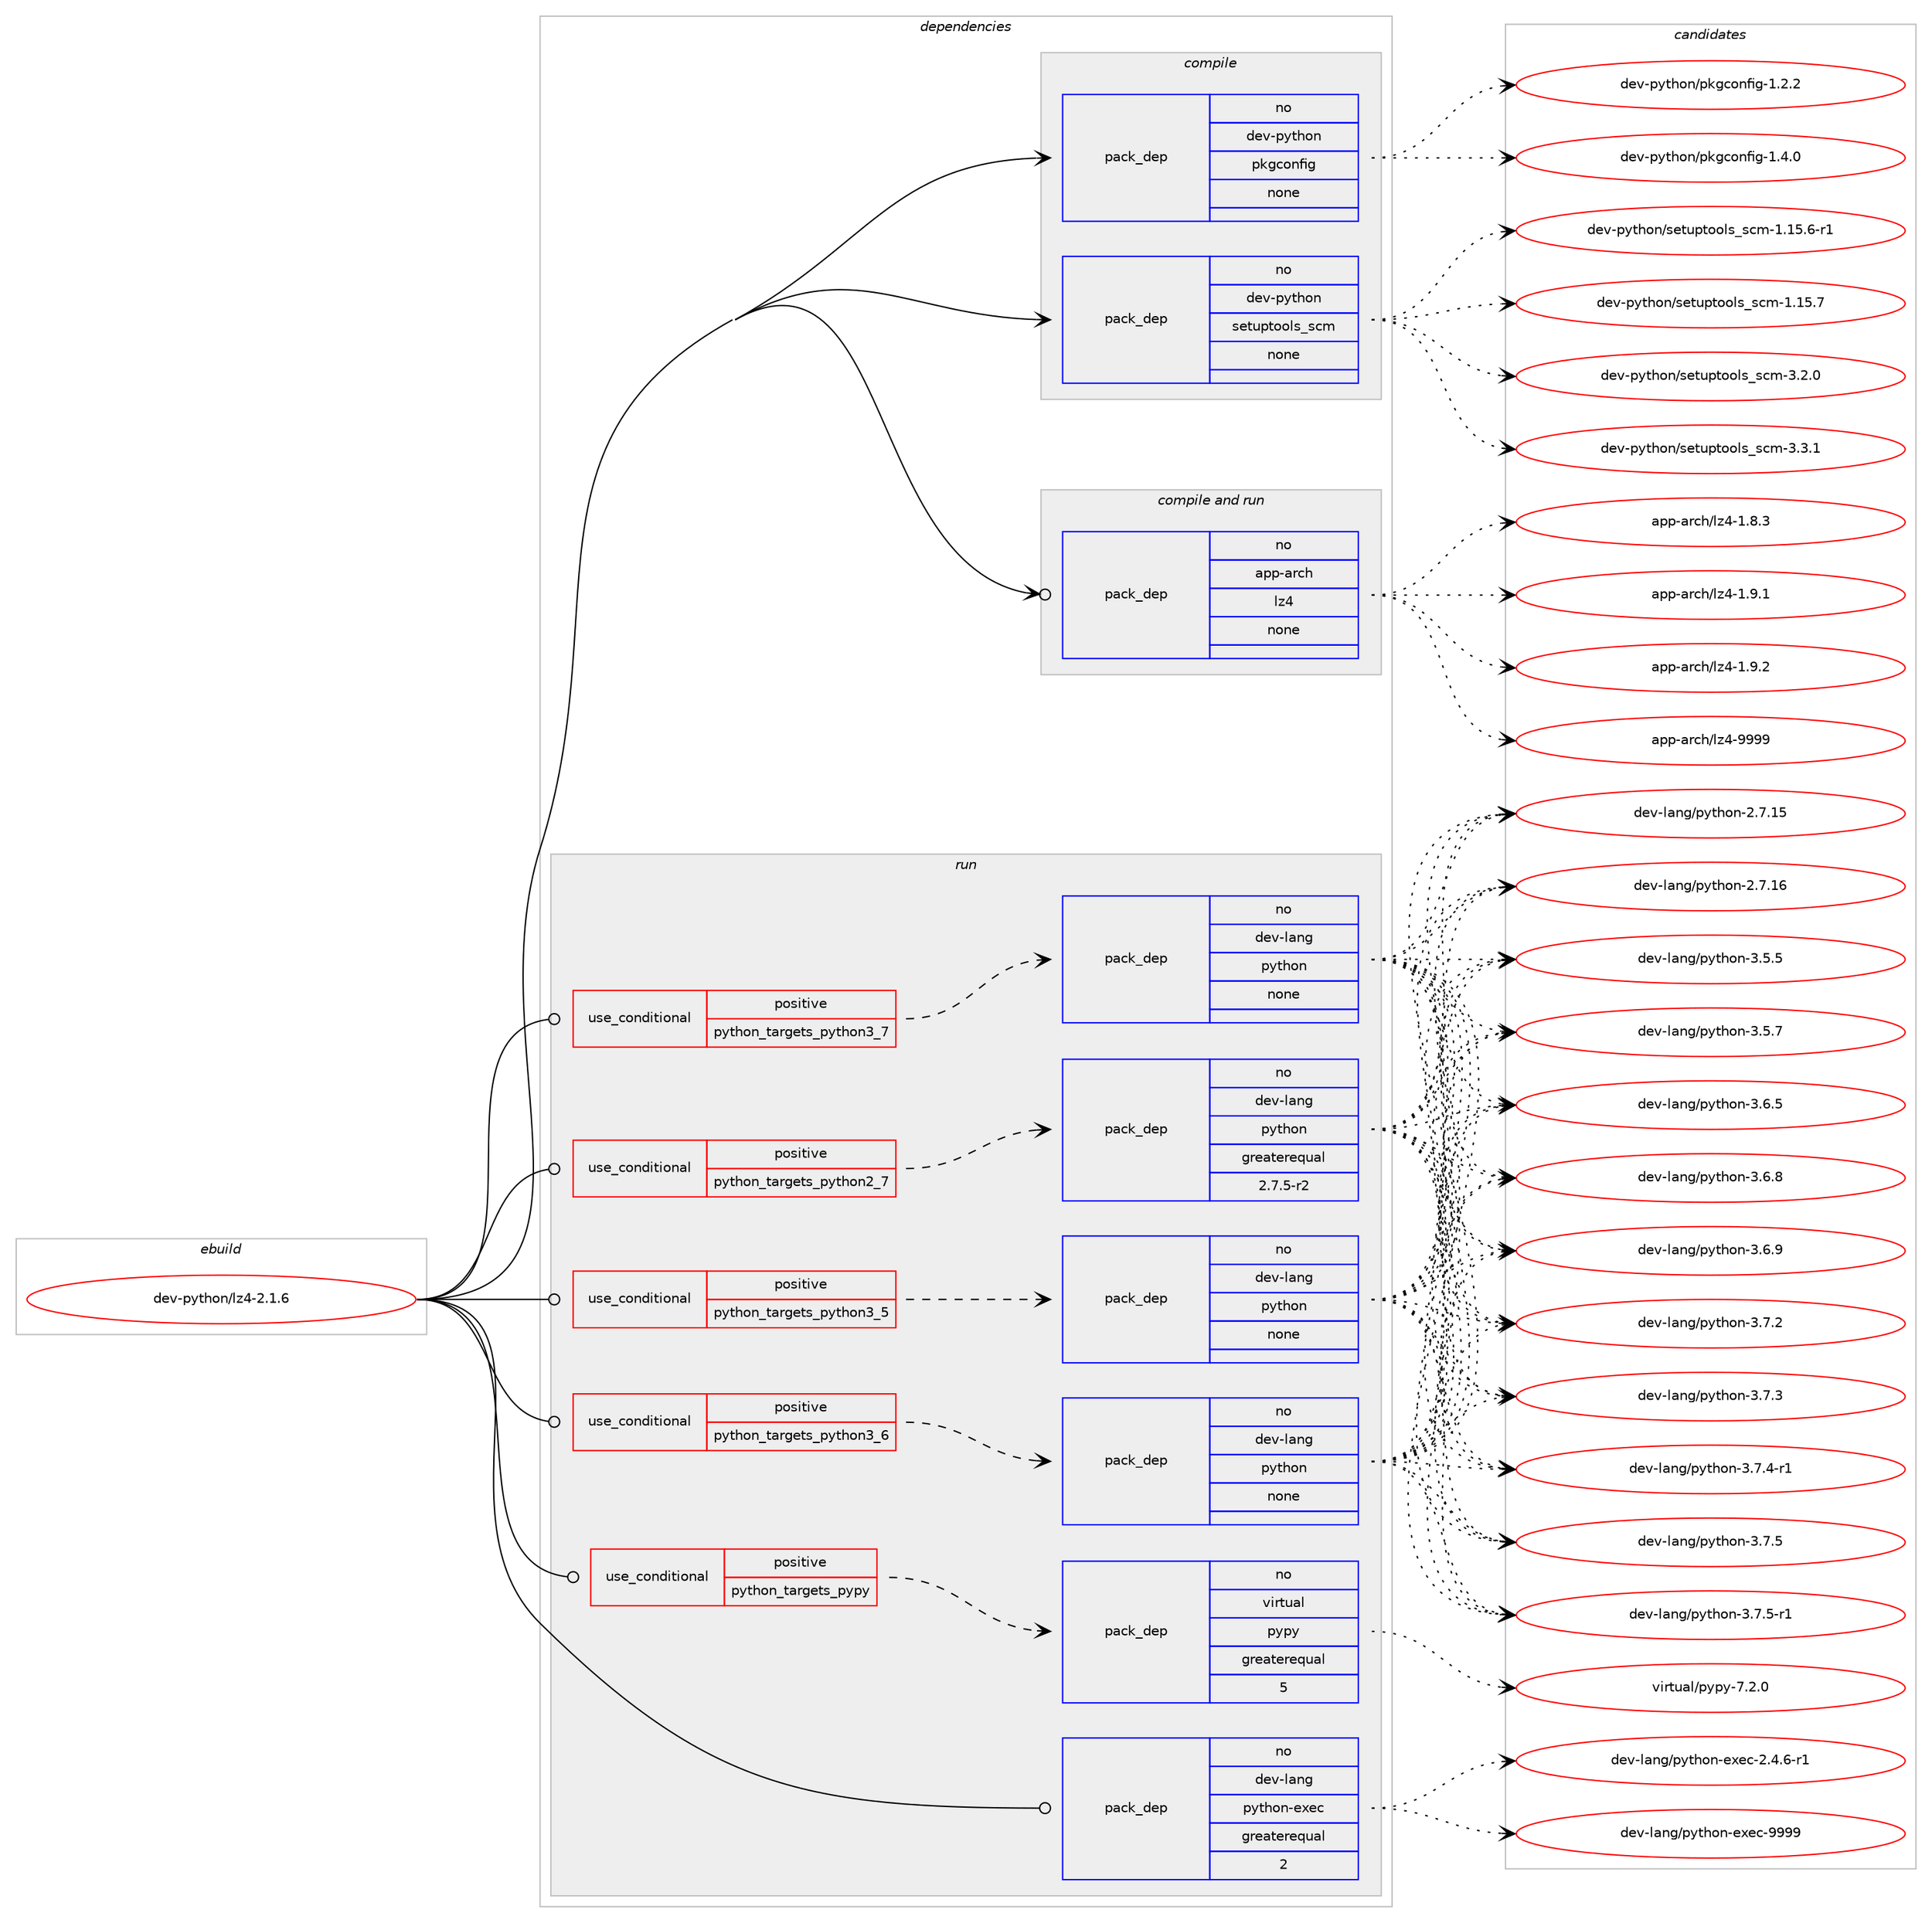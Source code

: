 digraph prolog {

# *************
# Graph options
# *************

newrank=true;
concentrate=true;
compound=true;
graph [rankdir=LR,fontname=Helvetica,fontsize=10,ranksep=1.5];#, ranksep=2.5, nodesep=0.2];
edge  [arrowhead=vee];
node  [fontname=Helvetica,fontsize=10];

# **********
# The ebuild
# **********

subgraph cluster_leftcol {
color=gray;
rank=same;
label=<<i>ebuild</i>>;
id [label="dev-python/lz4-2.1.6", color=red, width=4, href="../dev-python/lz4-2.1.6.svg"];
}

# ****************
# The dependencies
# ****************

subgraph cluster_midcol {
color=gray;
label=<<i>dependencies</i>>;
subgraph cluster_compile {
fillcolor="#eeeeee";
style=filled;
label=<<i>compile</i>>;
subgraph pack459620 {
dependency613625 [label=<<TABLE BORDER="0" CELLBORDER="1" CELLSPACING="0" CELLPADDING="4" WIDTH="220"><TR><TD ROWSPAN="6" CELLPADDING="30">pack_dep</TD></TR><TR><TD WIDTH="110">no</TD></TR><TR><TD>dev-python</TD></TR><TR><TD>pkgconfig</TD></TR><TR><TD>none</TD></TR><TR><TD></TD></TR></TABLE>>, shape=none, color=blue];
}
id:e -> dependency613625:w [weight=20,style="solid",arrowhead="vee"];
subgraph pack459621 {
dependency613626 [label=<<TABLE BORDER="0" CELLBORDER="1" CELLSPACING="0" CELLPADDING="4" WIDTH="220"><TR><TD ROWSPAN="6" CELLPADDING="30">pack_dep</TD></TR><TR><TD WIDTH="110">no</TD></TR><TR><TD>dev-python</TD></TR><TR><TD>setuptools_scm</TD></TR><TR><TD>none</TD></TR><TR><TD></TD></TR></TABLE>>, shape=none, color=blue];
}
id:e -> dependency613626:w [weight=20,style="solid",arrowhead="vee"];
}
subgraph cluster_compileandrun {
fillcolor="#eeeeee";
style=filled;
label=<<i>compile and run</i>>;
subgraph pack459622 {
dependency613627 [label=<<TABLE BORDER="0" CELLBORDER="1" CELLSPACING="0" CELLPADDING="4" WIDTH="220"><TR><TD ROWSPAN="6" CELLPADDING="30">pack_dep</TD></TR><TR><TD WIDTH="110">no</TD></TR><TR><TD>app-arch</TD></TR><TR><TD>lz4</TD></TR><TR><TD>none</TD></TR><TR><TD></TD></TR></TABLE>>, shape=none, color=blue];
}
id:e -> dependency613627:w [weight=20,style="solid",arrowhead="odotvee"];
}
subgraph cluster_run {
fillcolor="#eeeeee";
style=filled;
label=<<i>run</i>>;
subgraph cond142201 {
dependency613628 [label=<<TABLE BORDER="0" CELLBORDER="1" CELLSPACING="0" CELLPADDING="4"><TR><TD ROWSPAN="3" CELLPADDING="10">use_conditional</TD></TR><TR><TD>positive</TD></TR><TR><TD>python_targets_pypy</TD></TR></TABLE>>, shape=none, color=red];
subgraph pack459623 {
dependency613629 [label=<<TABLE BORDER="0" CELLBORDER="1" CELLSPACING="0" CELLPADDING="4" WIDTH="220"><TR><TD ROWSPAN="6" CELLPADDING="30">pack_dep</TD></TR><TR><TD WIDTH="110">no</TD></TR><TR><TD>virtual</TD></TR><TR><TD>pypy</TD></TR><TR><TD>greaterequal</TD></TR><TR><TD>5</TD></TR></TABLE>>, shape=none, color=blue];
}
dependency613628:e -> dependency613629:w [weight=20,style="dashed",arrowhead="vee"];
}
id:e -> dependency613628:w [weight=20,style="solid",arrowhead="odot"];
subgraph cond142202 {
dependency613630 [label=<<TABLE BORDER="0" CELLBORDER="1" CELLSPACING="0" CELLPADDING="4"><TR><TD ROWSPAN="3" CELLPADDING="10">use_conditional</TD></TR><TR><TD>positive</TD></TR><TR><TD>python_targets_python2_7</TD></TR></TABLE>>, shape=none, color=red];
subgraph pack459624 {
dependency613631 [label=<<TABLE BORDER="0" CELLBORDER="1" CELLSPACING="0" CELLPADDING="4" WIDTH="220"><TR><TD ROWSPAN="6" CELLPADDING="30">pack_dep</TD></TR><TR><TD WIDTH="110">no</TD></TR><TR><TD>dev-lang</TD></TR><TR><TD>python</TD></TR><TR><TD>greaterequal</TD></TR><TR><TD>2.7.5-r2</TD></TR></TABLE>>, shape=none, color=blue];
}
dependency613630:e -> dependency613631:w [weight=20,style="dashed",arrowhead="vee"];
}
id:e -> dependency613630:w [weight=20,style="solid",arrowhead="odot"];
subgraph cond142203 {
dependency613632 [label=<<TABLE BORDER="0" CELLBORDER="1" CELLSPACING="0" CELLPADDING="4"><TR><TD ROWSPAN="3" CELLPADDING="10">use_conditional</TD></TR><TR><TD>positive</TD></TR><TR><TD>python_targets_python3_5</TD></TR></TABLE>>, shape=none, color=red];
subgraph pack459625 {
dependency613633 [label=<<TABLE BORDER="0" CELLBORDER="1" CELLSPACING="0" CELLPADDING="4" WIDTH="220"><TR><TD ROWSPAN="6" CELLPADDING="30">pack_dep</TD></TR><TR><TD WIDTH="110">no</TD></TR><TR><TD>dev-lang</TD></TR><TR><TD>python</TD></TR><TR><TD>none</TD></TR><TR><TD></TD></TR></TABLE>>, shape=none, color=blue];
}
dependency613632:e -> dependency613633:w [weight=20,style="dashed",arrowhead="vee"];
}
id:e -> dependency613632:w [weight=20,style="solid",arrowhead="odot"];
subgraph cond142204 {
dependency613634 [label=<<TABLE BORDER="0" CELLBORDER="1" CELLSPACING="0" CELLPADDING="4"><TR><TD ROWSPAN="3" CELLPADDING="10">use_conditional</TD></TR><TR><TD>positive</TD></TR><TR><TD>python_targets_python3_6</TD></TR></TABLE>>, shape=none, color=red];
subgraph pack459626 {
dependency613635 [label=<<TABLE BORDER="0" CELLBORDER="1" CELLSPACING="0" CELLPADDING="4" WIDTH="220"><TR><TD ROWSPAN="6" CELLPADDING="30">pack_dep</TD></TR><TR><TD WIDTH="110">no</TD></TR><TR><TD>dev-lang</TD></TR><TR><TD>python</TD></TR><TR><TD>none</TD></TR><TR><TD></TD></TR></TABLE>>, shape=none, color=blue];
}
dependency613634:e -> dependency613635:w [weight=20,style="dashed",arrowhead="vee"];
}
id:e -> dependency613634:w [weight=20,style="solid",arrowhead="odot"];
subgraph cond142205 {
dependency613636 [label=<<TABLE BORDER="0" CELLBORDER="1" CELLSPACING="0" CELLPADDING="4"><TR><TD ROWSPAN="3" CELLPADDING="10">use_conditional</TD></TR><TR><TD>positive</TD></TR><TR><TD>python_targets_python3_7</TD></TR></TABLE>>, shape=none, color=red];
subgraph pack459627 {
dependency613637 [label=<<TABLE BORDER="0" CELLBORDER="1" CELLSPACING="0" CELLPADDING="4" WIDTH="220"><TR><TD ROWSPAN="6" CELLPADDING="30">pack_dep</TD></TR><TR><TD WIDTH="110">no</TD></TR><TR><TD>dev-lang</TD></TR><TR><TD>python</TD></TR><TR><TD>none</TD></TR><TR><TD></TD></TR></TABLE>>, shape=none, color=blue];
}
dependency613636:e -> dependency613637:w [weight=20,style="dashed",arrowhead="vee"];
}
id:e -> dependency613636:w [weight=20,style="solid",arrowhead="odot"];
subgraph pack459628 {
dependency613638 [label=<<TABLE BORDER="0" CELLBORDER="1" CELLSPACING="0" CELLPADDING="4" WIDTH="220"><TR><TD ROWSPAN="6" CELLPADDING="30">pack_dep</TD></TR><TR><TD WIDTH="110">no</TD></TR><TR><TD>dev-lang</TD></TR><TR><TD>python-exec</TD></TR><TR><TD>greaterequal</TD></TR><TR><TD>2</TD></TR></TABLE>>, shape=none, color=blue];
}
id:e -> dependency613638:w [weight=20,style="solid",arrowhead="odot"];
}
}

# **************
# The candidates
# **************

subgraph cluster_choices {
rank=same;
color=gray;
label=<<i>candidates</i>>;

subgraph choice459620 {
color=black;
nodesep=1;
choice100101118451121211161041111104711210710399111110102105103454946504650 [label="dev-python/pkgconfig-1.2.2", color=red, width=4,href="../dev-python/pkgconfig-1.2.2.svg"];
choice100101118451121211161041111104711210710399111110102105103454946524648 [label="dev-python/pkgconfig-1.4.0", color=red, width=4,href="../dev-python/pkgconfig-1.4.0.svg"];
dependency613625:e -> choice100101118451121211161041111104711210710399111110102105103454946504650:w [style=dotted,weight="100"];
dependency613625:e -> choice100101118451121211161041111104711210710399111110102105103454946524648:w [style=dotted,weight="100"];
}
subgraph choice459621 {
color=black;
nodesep=1;
choice10010111845112121116104111110471151011161171121161111111081159511599109454946495346544511449 [label="dev-python/setuptools_scm-1.15.6-r1", color=red, width=4,href="../dev-python/setuptools_scm-1.15.6-r1.svg"];
choice1001011184511212111610411111047115101116117112116111111108115951159910945494649534655 [label="dev-python/setuptools_scm-1.15.7", color=red, width=4,href="../dev-python/setuptools_scm-1.15.7.svg"];
choice10010111845112121116104111110471151011161171121161111111081159511599109455146504648 [label="dev-python/setuptools_scm-3.2.0", color=red, width=4,href="../dev-python/setuptools_scm-3.2.0.svg"];
choice10010111845112121116104111110471151011161171121161111111081159511599109455146514649 [label="dev-python/setuptools_scm-3.3.1", color=red, width=4,href="../dev-python/setuptools_scm-3.3.1.svg"];
dependency613626:e -> choice10010111845112121116104111110471151011161171121161111111081159511599109454946495346544511449:w [style=dotted,weight="100"];
dependency613626:e -> choice1001011184511212111610411111047115101116117112116111111108115951159910945494649534655:w [style=dotted,weight="100"];
dependency613626:e -> choice10010111845112121116104111110471151011161171121161111111081159511599109455146504648:w [style=dotted,weight="100"];
dependency613626:e -> choice10010111845112121116104111110471151011161171121161111111081159511599109455146514649:w [style=dotted,weight="100"];
}
subgraph choice459622 {
color=black;
nodesep=1;
choice971121124597114991044710812252454946564651 [label="app-arch/lz4-1.8.3", color=red, width=4,href="../app-arch/lz4-1.8.3.svg"];
choice971121124597114991044710812252454946574649 [label="app-arch/lz4-1.9.1", color=red, width=4,href="../app-arch/lz4-1.9.1.svg"];
choice971121124597114991044710812252454946574650 [label="app-arch/lz4-1.9.2", color=red, width=4,href="../app-arch/lz4-1.9.2.svg"];
choice9711211245971149910447108122524557575757 [label="app-arch/lz4-9999", color=red, width=4,href="../app-arch/lz4-9999.svg"];
dependency613627:e -> choice971121124597114991044710812252454946564651:w [style=dotted,weight="100"];
dependency613627:e -> choice971121124597114991044710812252454946574649:w [style=dotted,weight="100"];
dependency613627:e -> choice971121124597114991044710812252454946574650:w [style=dotted,weight="100"];
dependency613627:e -> choice9711211245971149910447108122524557575757:w [style=dotted,weight="100"];
}
subgraph choice459623 {
color=black;
nodesep=1;
choice1181051141161179710847112121112121455546504648 [label="virtual/pypy-7.2.0", color=red, width=4,href="../virtual/pypy-7.2.0.svg"];
dependency613629:e -> choice1181051141161179710847112121112121455546504648:w [style=dotted,weight="100"];
}
subgraph choice459624 {
color=black;
nodesep=1;
choice10010111845108971101034711212111610411111045504655464953 [label="dev-lang/python-2.7.15", color=red, width=4,href="../dev-lang/python-2.7.15.svg"];
choice10010111845108971101034711212111610411111045504655464954 [label="dev-lang/python-2.7.16", color=red, width=4,href="../dev-lang/python-2.7.16.svg"];
choice100101118451089711010347112121116104111110455146534653 [label="dev-lang/python-3.5.5", color=red, width=4,href="../dev-lang/python-3.5.5.svg"];
choice100101118451089711010347112121116104111110455146534655 [label="dev-lang/python-3.5.7", color=red, width=4,href="../dev-lang/python-3.5.7.svg"];
choice100101118451089711010347112121116104111110455146544653 [label="dev-lang/python-3.6.5", color=red, width=4,href="../dev-lang/python-3.6.5.svg"];
choice100101118451089711010347112121116104111110455146544656 [label="dev-lang/python-3.6.8", color=red, width=4,href="../dev-lang/python-3.6.8.svg"];
choice100101118451089711010347112121116104111110455146544657 [label="dev-lang/python-3.6.9", color=red, width=4,href="../dev-lang/python-3.6.9.svg"];
choice100101118451089711010347112121116104111110455146554650 [label="dev-lang/python-3.7.2", color=red, width=4,href="../dev-lang/python-3.7.2.svg"];
choice100101118451089711010347112121116104111110455146554651 [label="dev-lang/python-3.7.3", color=red, width=4,href="../dev-lang/python-3.7.3.svg"];
choice1001011184510897110103471121211161041111104551465546524511449 [label="dev-lang/python-3.7.4-r1", color=red, width=4,href="../dev-lang/python-3.7.4-r1.svg"];
choice100101118451089711010347112121116104111110455146554653 [label="dev-lang/python-3.7.5", color=red, width=4,href="../dev-lang/python-3.7.5.svg"];
choice1001011184510897110103471121211161041111104551465546534511449 [label="dev-lang/python-3.7.5-r1", color=red, width=4,href="../dev-lang/python-3.7.5-r1.svg"];
dependency613631:e -> choice10010111845108971101034711212111610411111045504655464953:w [style=dotted,weight="100"];
dependency613631:e -> choice10010111845108971101034711212111610411111045504655464954:w [style=dotted,weight="100"];
dependency613631:e -> choice100101118451089711010347112121116104111110455146534653:w [style=dotted,weight="100"];
dependency613631:e -> choice100101118451089711010347112121116104111110455146534655:w [style=dotted,weight="100"];
dependency613631:e -> choice100101118451089711010347112121116104111110455146544653:w [style=dotted,weight="100"];
dependency613631:e -> choice100101118451089711010347112121116104111110455146544656:w [style=dotted,weight="100"];
dependency613631:e -> choice100101118451089711010347112121116104111110455146544657:w [style=dotted,weight="100"];
dependency613631:e -> choice100101118451089711010347112121116104111110455146554650:w [style=dotted,weight="100"];
dependency613631:e -> choice100101118451089711010347112121116104111110455146554651:w [style=dotted,weight="100"];
dependency613631:e -> choice1001011184510897110103471121211161041111104551465546524511449:w [style=dotted,weight="100"];
dependency613631:e -> choice100101118451089711010347112121116104111110455146554653:w [style=dotted,weight="100"];
dependency613631:e -> choice1001011184510897110103471121211161041111104551465546534511449:w [style=dotted,weight="100"];
}
subgraph choice459625 {
color=black;
nodesep=1;
choice10010111845108971101034711212111610411111045504655464953 [label="dev-lang/python-2.7.15", color=red, width=4,href="../dev-lang/python-2.7.15.svg"];
choice10010111845108971101034711212111610411111045504655464954 [label="dev-lang/python-2.7.16", color=red, width=4,href="../dev-lang/python-2.7.16.svg"];
choice100101118451089711010347112121116104111110455146534653 [label="dev-lang/python-3.5.5", color=red, width=4,href="../dev-lang/python-3.5.5.svg"];
choice100101118451089711010347112121116104111110455146534655 [label="dev-lang/python-3.5.7", color=red, width=4,href="../dev-lang/python-3.5.7.svg"];
choice100101118451089711010347112121116104111110455146544653 [label="dev-lang/python-3.6.5", color=red, width=4,href="../dev-lang/python-3.6.5.svg"];
choice100101118451089711010347112121116104111110455146544656 [label="dev-lang/python-3.6.8", color=red, width=4,href="../dev-lang/python-3.6.8.svg"];
choice100101118451089711010347112121116104111110455146544657 [label="dev-lang/python-3.6.9", color=red, width=4,href="../dev-lang/python-3.6.9.svg"];
choice100101118451089711010347112121116104111110455146554650 [label="dev-lang/python-3.7.2", color=red, width=4,href="../dev-lang/python-3.7.2.svg"];
choice100101118451089711010347112121116104111110455146554651 [label="dev-lang/python-3.7.3", color=red, width=4,href="../dev-lang/python-3.7.3.svg"];
choice1001011184510897110103471121211161041111104551465546524511449 [label="dev-lang/python-3.7.4-r1", color=red, width=4,href="../dev-lang/python-3.7.4-r1.svg"];
choice100101118451089711010347112121116104111110455146554653 [label="dev-lang/python-3.7.5", color=red, width=4,href="../dev-lang/python-3.7.5.svg"];
choice1001011184510897110103471121211161041111104551465546534511449 [label="dev-lang/python-3.7.5-r1", color=red, width=4,href="../dev-lang/python-3.7.5-r1.svg"];
dependency613633:e -> choice10010111845108971101034711212111610411111045504655464953:w [style=dotted,weight="100"];
dependency613633:e -> choice10010111845108971101034711212111610411111045504655464954:w [style=dotted,weight="100"];
dependency613633:e -> choice100101118451089711010347112121116104111110455146534653:w [style=dotted,weight="100"];
dependency613633:e -> choice100101118451089711010347112121116104111110455146534655:w [style=dotted,weight="100"];
dependency613633:e -> choice100101118451089711010347112121116104111110455146544653:w [style=dotted,weight="100"];
dependency613633:e -> choice100101118451089711010347112121116104111110455146544656:w [style=dotted,weight="100"];
dependency613633:e -> choice100101118451089711010347112121116104111110455146544657:w [style=dotted,weight="100"];
dependency613633:e -> choice100101118451089711010347112121116104111110455146554650:w [style=dotted,weight="100"];
dependency613633:e -> choice100101118451089711010347112121116104111110455146554651:w [style=dotted,weight="100"];
dependency613633:e -> choice1001011184510897110103471121211161041111104551465546524511449:w [style=dotted,weight="100"];
dependency613633:e -> choice100101118451089711010347112121116104111110455146554653:w [style=dotted,weight="100"];
dependency613633:e -> choice1001011184510897110103471121211161041111104551465546534511449:w [style=dotted,weight="100"];
}
subgraph choice459626 {
color=black;
nodesep=1;
choice10010111845108971101034711212111610411111045504655464953 [label="dev-lang/python-2.7.15", color=red, width=4,href="../dev-lang/python-2.7.15.svg"];
choice10010111845108971101034711212111610411111045504655464954 [label="dev-lang/python-2.7.16", color=red, width=4,href="../dev-lang/python-2.7.16.svg"];
choice100101118451089711010347112121116104111110455146534653 [label="dev-lang/python-3.5.5", color=red, width=4,href="../dev-lang/python-3.5.5.svg"];
choice100101118451089711010347112121116104111110455146534655 [label="dev-lang/python-3.5.7", color=red, width=4,href="../dev-lang/python-3.5.7.svg"];
choice100101118451089711010347112121116104111110455146544653 [label="dev-lang/python-3.6.5", color=red, width=4,href="../dev-lang/python-3.6.5.svg"];
choice100101118451089711010347112121116104111110455146544656 [label="dev-lang/python-3.6.8", color=red, width=4,href="../dev-lang/python-3.6.8.svg"];
choice100101118451089711010347112121116104111110455146544657 [label="dev-lang/python-3.6.9", color=red, width=4,href="../dev-lang/python-3.6.9.svg"];
choice100101118451089711010347112121116104111110455146554650 [label="dev-lang/python-3.7.2", color=red, width=4,href="../dev-lang/python-3.7.2.svg"];
choice100101118451089711010347112121116104111110455146554651 [label="dev-lang/python-3.7.3", color=red, width=4,href="../dev-lang/python-3.7.3.svg"];
choice1001011184510897110103471121211161041111104551465546524511449 [label="dev-lang/python-3.7.4-r1", color=red, width=4,href="../dev-lang/python-3.7.4-r1.svg"];
choice100101118451089711010347112121116104111110455146554653 [label="dev-lang/python-3.7.5", color=red, width=4,href="../dev-lang/python-3.7.5.svg"];
choice1001011184510897110103471121211161041111104551465546534511449 [label="dev-lang/python-3.7.5-r1", color=red, width=4,href="../dev-lang/python-3.7.5-r1.svg"];
dependency613635:e -> choice10010111845108971101034711212111610411111045504655464953:w [style=dotted,weight="100"];
dependency613635:e -> choice10010111845108971101034711212111610411111045504655464954:w [style=dotted,weight="100"];
dependency613635:e -> choice100101118451089711010347112121116104111110455146534653:w [style=dotted,weight="100"];
dependency613635:e -> choice100101118451089711010347112121116104111110455146534655:w [style=dotted,weight="100"];
dependency613635:e -> choice100101118451089711010347112121116104111110455146544653:w [style=dotted,weight="100"];
dependency613635:e -> choice100101118451089711010347112121116104111110455146544656:w [style=dotted,weight="100"];
dependency613635:e -> choice100101118451089711010347112121116104111110455146544657:w [style=dotted,weight="100"];
dependency613635:e -> choice100101118451089711010347112121116104111110455146554650:w [style=dotted,weight="100"];
dependency613635:e -> choice100101118451089711010347112121116104111110455146554651:w [style=dotted,weight="100"];
dependency613635:e -> choice1001011184510897110103471121211161041111104551465546524511449:w [style=dotted,weight="100"];
dependency613635:e -> choice100101118451089711010347112121116104111110455146554653:w [style=dotted,weight="100"];
dependency613635:e -> choice1001011184510897110103471121211161041111104551465546534511449:w [style=dotted,weight="100"];
}
subgraph choice459627 {
color=black;
nodesep=1;
choice10010111845108971101034711212111610411111045504655464953 [label="dev-lang/python-2.7.15", color=red, width=4,href="../dev-lang/python-2.7.15.svg"];
choice10010111845108971101034711212111610411111045504655464954 [label="dev-lang/python-2.7.16", color=red, width=4,href="../dev-lang/python-2.7.16.svg"];
choice100101118451089711010347112121116104111110455146534653 [label="dev-lang/python-3.5.5", color=red, width=4,href="../dev-lang/python-3.5.5.svg"];
choice100101118451089711010347112121116104111110455146534655 [label="dev-lang/python-3.5.7", color=red, width=4,href="../dev-lang/python-3.5.7.svg"];
choice100101118451089711010347112121116104111110455146544653 [label="dev-lang/python-3.6.5", color=red, width=4,href="../dev-lang/python-3.6.5.svg"];
choice100101118451089711010347112121116104111110455146544656 [label="dev-lang/python-3.6.8", color=red, width=4,href="../dev-lang/python-3.6.8.svg"];
choice100101118451089711010347112121116104111110455146544657 [label="dev-lang/python-3.6.9", color=red, width=4,href="../dev-lang/python-3.6.9.svg"];
choice100101118451089711010347112121116104111110455146554650 [label="dev-lang/python-3.7.2", color=red, width=4,href="../dev-lang/python-3.7.2.svg"];
choice100101118451089711010347112121116104111110455146554651 [label="dev-lang/python-3.7.3", color=red, width=4,href="../dev-lang/python-3.7.3.svg"];
choice1001011184510897110103471121211161041111104551465546524511449 [label="dev-lang/python-3.7.4-r1", color=red, width=4,href="../dev-lang/python-3.7.4-r1.svg"];
choice100101118451089711010347112121116104111110455146554653 [label="dev-lang/python-3.7.5", color=red, width=4,href="../dev-lang/python-3.7.5.svg"];
choice1001011184510897110103471121211161041111104551465546534511449 [label="dev-lang/python-3.7.5-r1", color=red, width=4,href="../dev-lang/python-3.7.5-r1.svg"];
dependency613637:e -> choice10010111845108971101034711212111610411111045504655464953:w [style=dotted,weight="100"];
dependency613637:e -> choice10010111845108971101034711212111610411111045504655464954:w [style=dotted,weight="100"];
dependency613637:e -> choice100101118451089711010347112121116104111110455146534653:w [style=dotted,weight="100"];
dependency613637:e -> choice100101118451089711010347112121116104111110455146534655:w [style=dotted,weight="100"];
dependency613637:e -> choice100101118451089711010347112121116104111110455146544653:w [style=dotted,weight="100"];
dependency613637:e -> choice100101118451089711010347112121116104111110455146544656:w [style=dotted,weight="100"];
dependency613637:e -> choice100101118451089711010347112121116104111110455146544657:w [style=dotted,weight="100"];
dependency613637:e -> choice100101118451089711010347112121116104111110455146554650:w [style=dotted,weight="100"];
dependency613637:e -> choice100101118451089711010347112121116104111110455146554651:w [style=dotted,weight="100"];
dependency613637:e -> choice1001011184510897110103471121211161041111104551465546524511449:w [style=dotted,weight="100"];
dependency613637:e -> choice100101118451089711010347112121116104111110455146554653:w [style=dotted,weight="100"];
dependency613637:e -> choice1001011184510897110103471121211161041111104551465546534511449:w [style=dotted,weight="100"];
}
subgraph choice459628 {
color=black;
nodesep=1;
choice10010111845108971101034711212111610411111045101120101994550465246544511449 [label="dev-lang/python-exec-2.4.6-r1", color=red, width=4,href="../dev-lang/python-exec-2.4.6-r1.svg"];
choice10010111845108971101034711212111610411111045101120101994557575757 [label="dev-lang/python-exec-9999", color=red, width=4,href="../dev-lang/python-exec-9999.svg"];
dependency613638:e -> choice10010111845108971101034711212111610411111045101120101994550465246544511449:w [style=dotted,weight="100"];
dependency613638:e -> choice10010111845108971101034711212111610411111045101120101994557575757:w [style=dotted,weight="100"];
}
}

}
